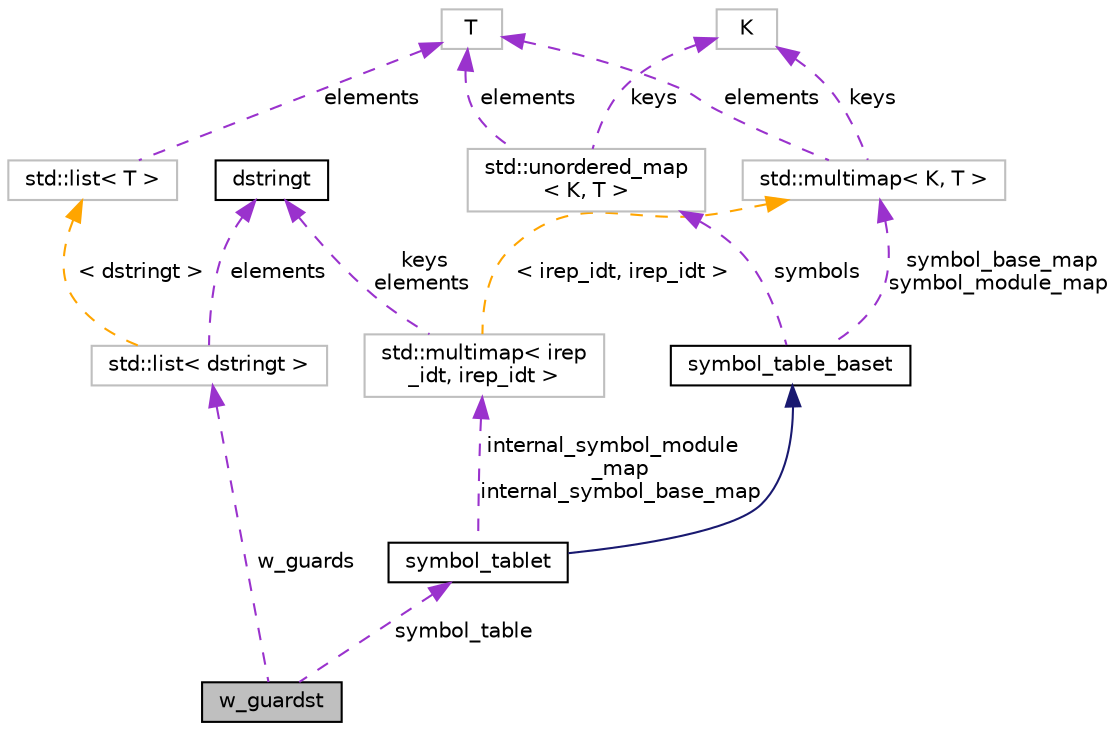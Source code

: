 digraph "w_guardst"
{
 // LATEX_PDF_SIZE
  bgcolor="transparent";
  edge [fontname="Helvetica",fontsize="10",labelfontname="Helvetica",labelfontsize="10"];
  node [fontname="Helvetica",fontsize="10",shape=record];
  Node1 [label="w_guardst",height=0.2,width=0.4,color="black", fillcolor="grey75", style="filled", fontcolor="black",tooltip=" "];
  Node2 -> Node1 [dir="back",color="darkorchid3",fontsize="10",style="dashed",label=" symbol_table" ,fontname="Helvetica"];
  Node2 [label="symbol_tablet",height=0.2,width=0.4,color="black",URL="$classsymbol__tablet.html",tooltip="The symbol table."];
  Node3 -> Node2 [dir="back",color="midnightblue",fontsize="10",style="solid",fontname="Helvetica"];
  Node3 [label="symbol_table_baset",height=0.2,width=0.4,color="black",URL="$classsymbol__table__baset.html",tooltip="The symbol table base class interface."];
  Node4 -> Node3 [dir="back",color="darkorchid3",fontsize="10",style="dashed",label=" symbol_base_map\nsymbol_module_map" ,fontname="Helvetica"];
  Node4 [label="std::multimap\< K, T \>",height=0.2,width=0.4,color="grey75",tooltip="STL class."];
  Node5 -> Node4 [dir="back",color="darkorchid3",fontsize="10",style="dashed",label=" keys" ,fontname="Helvetica"];
  Node5 [label="K",height=0.2,width=0.4,color="grey75",tooltip=" "];
  Node6 -> Node4 [dir="back",color="darkorchid3",fontsize="10",style="dashed",label=" elements" ,fontname="Helvetica"];
  Node6 [label="T",height=0.2,width=0.4,color="grey75",tooltip=" "];
  Node7 -> Node3 [dir="back",color="darkorchid3",fontsize="10",style="dashed",label=" symbols" ,fontname="Helvetica"];
  Node7 [label="std::unordered_map\l\< K, T \>",height=0.2,width=0.4,color="grey75",tooltip="STL class."];
  Node5 -> Node7 [dir="back",color="darkorchid3",fontsize="10",style="dashed",label=" keys" ,fontname="Helvetica"];
  Node6 -> Node7 [dir="back",color="darkorchid3",fontsize="10",style="dashed",label=" elements" ,fontname="Helvetica"];
  Node8 -> Node2 [dir="back",color="darkorchid3",fontsize="10",style="dashed",label=" internal_symbol_module\l_map\ninternal_symbol_base_map" ,fontname="Helvetica"];
  Node8 [label="std::multimap\< irep\l_idt, irep_idt \>",height=0.2,width=0.4,color="grey75",tooltip=" "];
  Node9 -> Node8 [dir="back",color="darkorchid3",fontsize="10",style="dashed",label=" keys\nelements" ,fontname="Helvetica"];
  Node9 [label="dstringt",height=0.2,width=0.4,color="black",URL="$classdstringt.html",tooltip="dstringt has one field, an unsigned integer no which is an index into a static table of strings."];
  Node4 -> Node8 [dir="back",color="orange",fontsize="10",style="dashed",label=" \< irep_idt, irep_idt \>" ,fontname="Helvetica"];
  Node10 -> Node1 [dir="back",color="darkorchid3",fontsize="10",style="dashed",label=" w_guards" ,fontname="Helvetica"];
  Node10 [label="std::list\< dstringt \>",height=0.2,width=0.4,color="grey75",tooltip=" "];
  Node9 -> Node10 [dir="back",color="darkorchid3",fontsize="10",style="dashed",label=" elements" ,fontname="Helvetica"];
  Node11 -> Node10 [dir="back",color="orange",fontsize="10",style="dashed",label=" \< dstringt \>" ,fontname="Helvetica"];
  Node11 [label="std::list\< T \>",height=0.2,width=0.4,color="grey75",tooltip="STL class."];
  Node6 -> Node11 [dir="back",color="darkorchid3",fontsize="10",style="dashed",label=" elements" ,fontname="Helvetica"];
}
